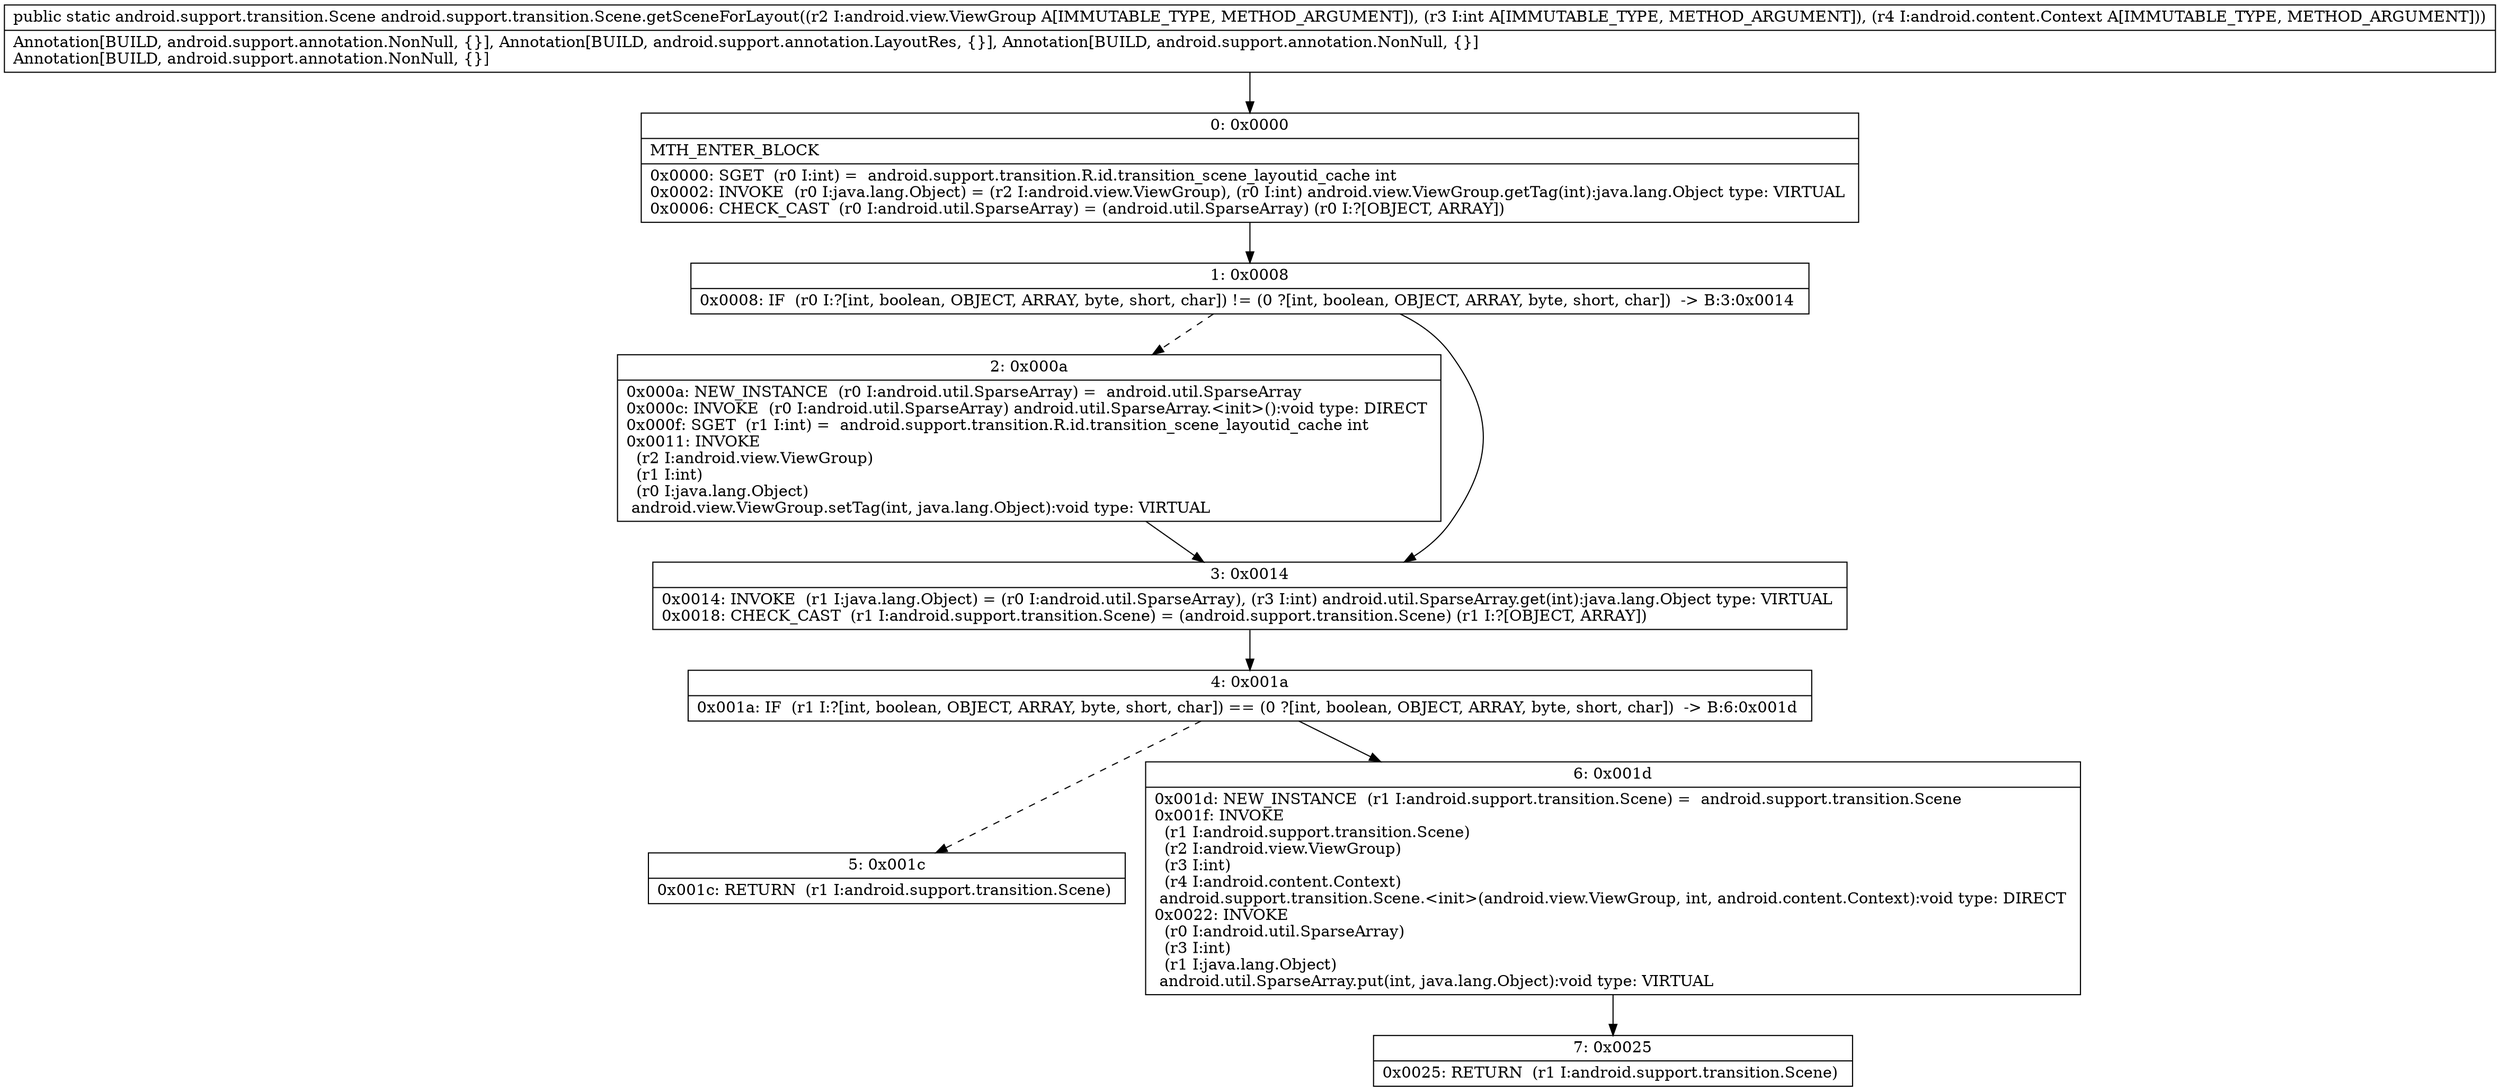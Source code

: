 digraph "CFG forandroid.support.transition.Scene.getSceneForLayout(Landroid\/view\/ViewGroup;ILandroid\/content\/Context;)Landroid\/support\/transition\/Scene;" {
Node_0 [shape=record,label="{0\:\ 0x0000|MTH_ENTER_BLOCK\l|0x0000: SGET  (r0 I:int) =  android.support.transition.R.id.transition_scene_layoutid_cache int \l0x0002: INVOKE  (r0 I:java.lang.Object) = (r2 I:android.view.ViewGroup), (r0 I:int) android.view.ViewGroup.getTag(int):java.lang.Object type: VIRTUAL \l0x0006: CHECK_CAST  (r0 I:android.util.SparseArray) = (android.util.SparseArray) (r0 I:?[OBJECT, ARRAY]) \l}"];
Node_1 [shape=record,label="{1\:\ 0x0008|0x0008: IF  (r0 I:?[int, boolean, OBJECT, ARRAY, byte, short, char]) != (0 ?[int, boolean, OBJECT, ARRAY, byte, short, char])  \-\> B:3:0x0014 \l}"];
Node_2 [shape=record,label="{2\:\ 0x000a|0x000a: NEW_INSTANCE  (r0 I:android.util.SparseArray) =  android.util.SparseArray \l0x000c: INVOKE  (r0 I:android.util.SparseArray) android.util.SparseArray.\<init\>():void type: DIRECT \l0x000f: SGET  (r1 I:int) =  android.support.transition.R.id.transition_scene_layoutid_cache int \l0x0011: INVOKE  \l  (r2 I:android.view.ViewGroup)\l  (r1 I:int)\l  (r0 I:java.lang.Object)\l android.view.ViewGroup.setTag(int, java.lang.Object):void type: VIRTUAL \l}"];
Node_3 [shape=record,label="{3\:\ 0x0014|0x0014: INVOKE  (r1 I:java.lang.Object) = (r0 I:android.util.SparseArray), (r3 I:int) android.util.SparseArray.get(int):java.lang.Object type: VIRTUAL \l0x0018: CHECK_CAST  (r1 I:android.support.transition.Scene) = (android.support.transition.Scene) (r1 I:?[OBJECT, ARRAY]) \l}"];
Node_4 [shape=record,label="{4\:\ 0x001a|0x001a: IF  (r1 I:?[int, boolean, OBJECT, ARRAY, byte, short, char]) == (0 ?[int, boolean, OBJECT, ARRAY, byte, short, char])  \-\> B:6:0x001d \l}"];
Node_5 [shape=record,label="{5\:\ 0x001c|0x001c: RETURN  (r1 I:android.support.transition.Scene) \l}"];
Node_6 [shape=record,label="{6\:\ 0x001d|0x001d: NEW_INSTANCE  (r1 I:android.support.transition.Scene) =  android.support.transition.Scene \l0x001f: INVOKE  \l  (r1 I:android.support.transition.Scene)\l  (r2 I:android.view.ViewGroup)\l  (r3 I:int)\l  (r4 I:android.content.Context)\l android.support.transition.Scene.\<init\>(android.view.ViewGroup, int, android.content.Context):void type: DIRECT \l0x0022: INVOKE  \l  (r0 I:android.util.SparseArray)\l  (r3 I:int)\l  (r1 I:java.lang.Object)\l android.util.SparseArray.put(int, java.lang.Object):void type: VIRTUAL \l}"];
Node_7 [shape=record,label="{7\:\ 0x0025|0x0025: RETURN  (r1 I:android.support.transition.Scene) \l}"];
MethodNode[shape=record,label="{public static android.support.transition.Scene android.support.transition.Scene.getSceneForLayout((r2 I:android.view.ViewGroup A[IMMUTABLE_TYPE, METHOD_ARGUMENT]), (r3 I:int A[IMMUTABLE_TYPE, METHOD_ARGUMENT]), (r4 I:android.content.Context A[IMMUTABLE_TYPE, METHOD_ARGUMENT]))  | Annotation[BUILD, android.support.annotation.NonNull, \{\}], Annotation[BUILD, android.support.annotation.LayoutRes, \{\}], Annotation[BUILD, android.support.annotation.NonNull, \{\}]\lAnnotation[BUILD, android.support.annotation.NonNull, \{\}]\l}"];
MethodNode -> Node_0;
Node_0 -> Node_1;
Node_1 -> Node_2[style=dashed];
Node_1 -> Node_3;
Node_2 -> Node_3;
Node_3 -> Node_4;
Node_4 -> Node_5[style=dashed];
Node_4 -> Node_6;
Node_6 -> Node_7;
}


